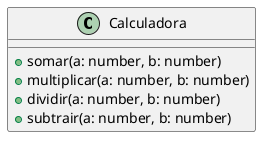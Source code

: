 @startuml
class Calculadora{
    +somar(a: number, b: number)
    +multiplicar(a: number, b: number)
    +dividir(a: number, b: number)
    +subtrair(a: number, b: number)
}
@enduml